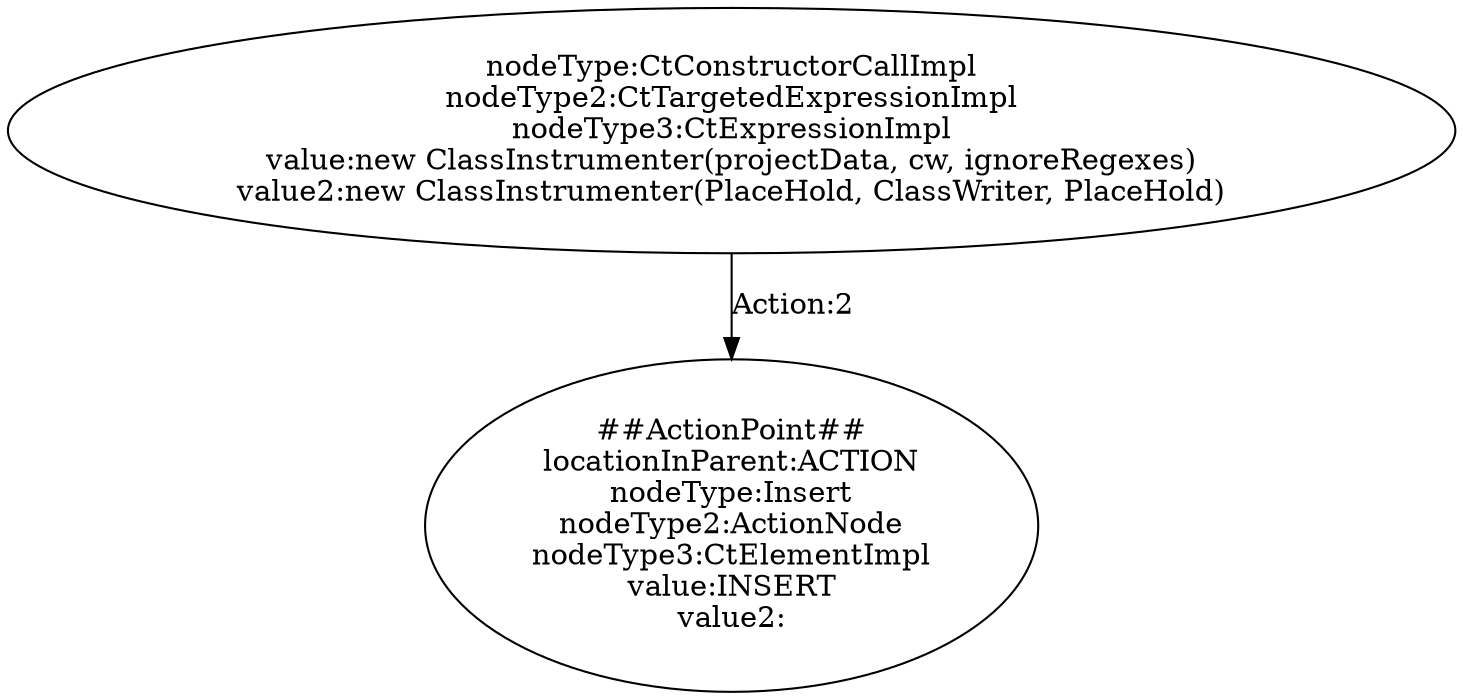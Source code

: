 digraph "Pattern" {
0 [label="##ActionPoint##
locationInParent:ACTION
nodeType:Insert
nodeType2:ActionNode
nodeType3:CtElementImpl
value:INSERT
value2:" shape=ellipse]
1 [label="nodeType:CtConstructorCallImpl
nodeType2:CtTargetedExpressionImpl
nodeType3:CtExpressionImpl
value:new ClassInstrumenter(projectData, cw, ignoreRegexes)
value2:new ClassInstrumenter(PlaceHold, ClassWriter, PlaceHold)" shape=ellipse]
1 -> 0 [label="Action:2"];
}